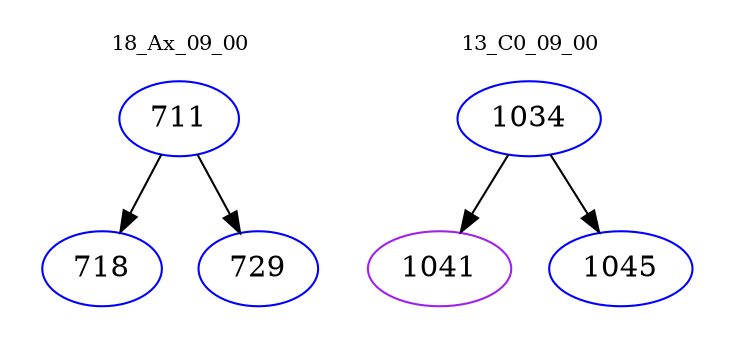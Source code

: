 digraph{
subgraph cluster_0 {
color = white
label = "18_Ax_09_00";
fontsize=10;
T0_711 [label="711", color="blue"]
T0_711 -> T0_718 [color="black"]
T0_718 [label="718", color="blue"]
T0_711 -> T0_729 [color="black"]
T0_729 [label="729", color="blue"]
}
subgraph cluster_1 {
color = white
label = "13_C0_09_00";
fontsize=10;
T1_1034 [label="1034", color="blue"]
T1_1034 -> T1_1041 [color="black"]
T1_1041 [label="1041", color="purple"]
T1_1034 -> T1_1045 [color="black"]
T1_1045 [label="1045", color="blue"]
}
}

